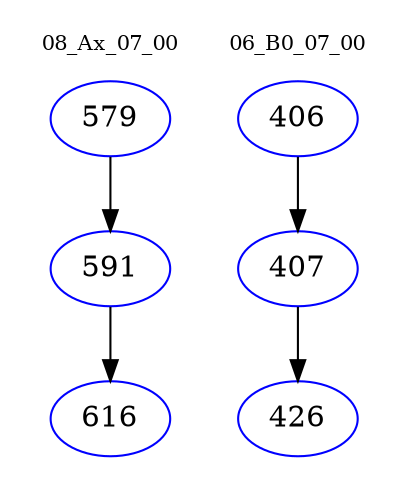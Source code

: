 digraph{
subgraph cluster_0 {
color = white
label = "08_Ax_07_00";
fontsize=10;
T0_579 [label="579", color="blue"]
T0_579 -> T0_591 [color="black"]
T0_591 [label="591", color="blue"]
T0_591 -> T0_616 [color="black"]
T0_616 [label="616", color="blue"]
}
subgraph cluster_1 {
color = white
label = "06_B0_07_00";
fontsize=10;
T1_406 [label="406", color="blue"]
T1_406 -> T1_407 [color="black"]
T1_407 [label="407", color="blue"]
T1_407 -> T1_426 [color="black"]
T1_426 [label="426", color="blue"]
}
}
